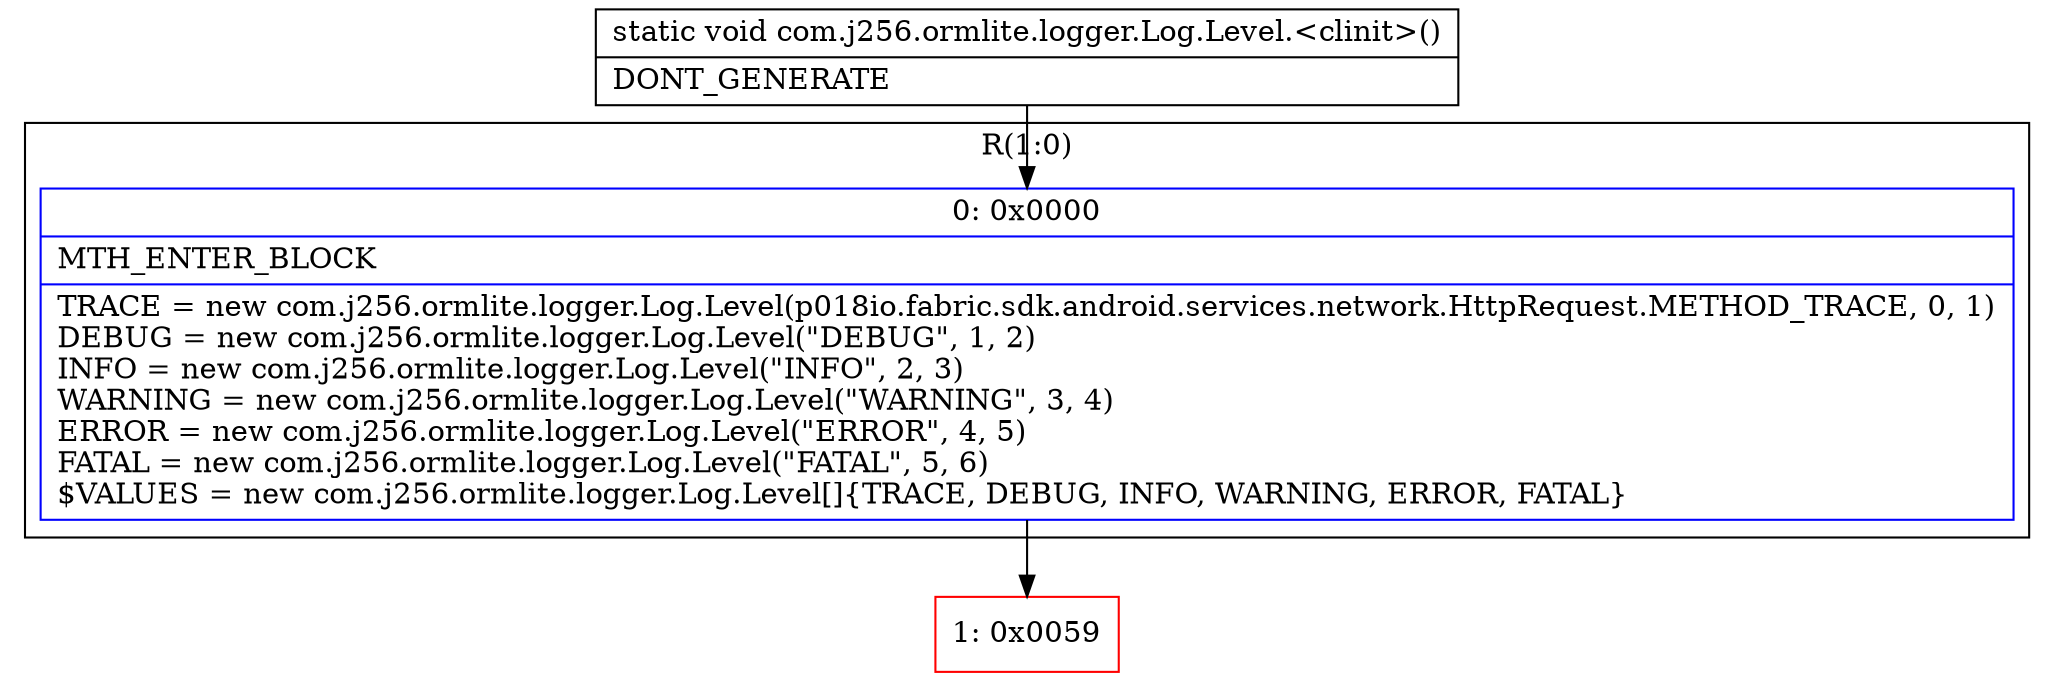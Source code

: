 digraph "CFG forcom.j256.ormlite.logger.Log.Level.\<clinit\>()V" {
subgraph cluster_Region_1281651586 {
label = "R(1:0)";
node [shape=record,color=blue];
Node_0 [shape=record,label="{0\:\ 0x0000|MTH_ENTER_BLOCK\l|TRACE = new com.j256.ormlite.logger.Log.Level(p018io.fabric.sdk.android.services.network.HttpRequest.METHOD_TRACE, 0, 1)\lDEBUG = new com.j256.ormlite.logger.Log.Level(\"DEBUG\", 1, 2)\lINFO = new com.j256.ormlite.logger.Log.Level(\"INFO\", 2, 3)\lWARNING = new com.j256.ormlite.logger.Log.Level(\"WARNING\", 3, 4)\lERROR = new com.j256.ormlite.logger.Log.Level(\"ERROR\", 4, 5)\lFATAL = new com.j256.ormlite.logger.Log.Level(\"FATAL\", 5, 6)\l$VALUES = new com.j256.ormlite.logger.Log.Level[]\{TRACE, DEBUG, INFO, WARNING, ERROR, FATAL\}\l}"];
}
Node_1 [shape=record,color=red,label="{1\:\ 0x0059}"];
MethodNode[shape=record,label="{static void com.j256.ormlite.logger.Log.Level.\<clinit\>()  | DONT_GENERATE\l}"];
MethodNode -> Node_0;
Node_0 -> Node_1;
}

